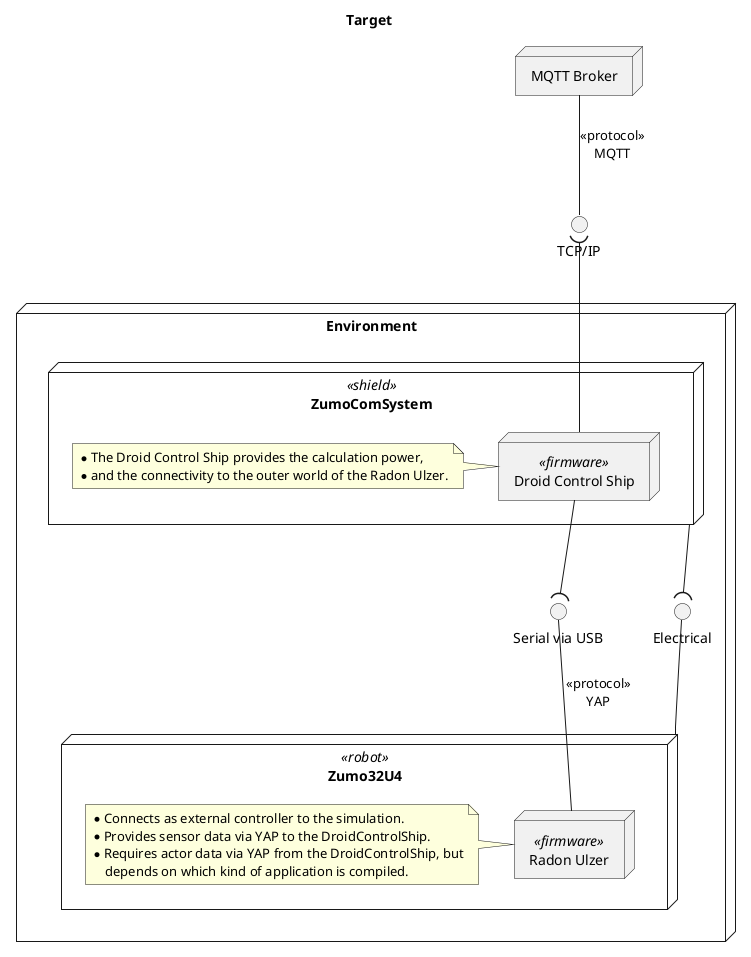 @startuml

title Target

node "Environment" as env {

    node "Zumo32U4" <<robot>> as robot {

        node "Radon Ulzer" <<firmware>> as ru

        note left of ru
            * Connects as external controller to the simulation.
            * Provides sensor data via YAP to the DroidControlShip.
            * Requires actor data via YAP from the DroidControlShip, but
                depends on which kind of application is compiled.
        end note
    }

    node "ZumoComSystem" <<shield>> as shield {

        node "Droid Control Ship" <<firmware>> as dcs

        note left of dcs
            * The Droid Control Ship provides the calculation power,
            * and the connectivity to the outer world of the Radon Ulzer.
        end note
    }

    interface "Serial via USB" as iRobotSerial
    interface "Electrical" as iEE

    shield --( iEE
    iEE -- robot
}

node "MQTT Broker" as broker {
}

dcs --( iRobotSerial
iRobotSerial -- ru: <<protocol>>\nYAP

interface "TCP/IP" as iNetwork

broker -- iNetwork: <<protocol>>\nMQTT
iNetwork )-- dcs

@enduml
